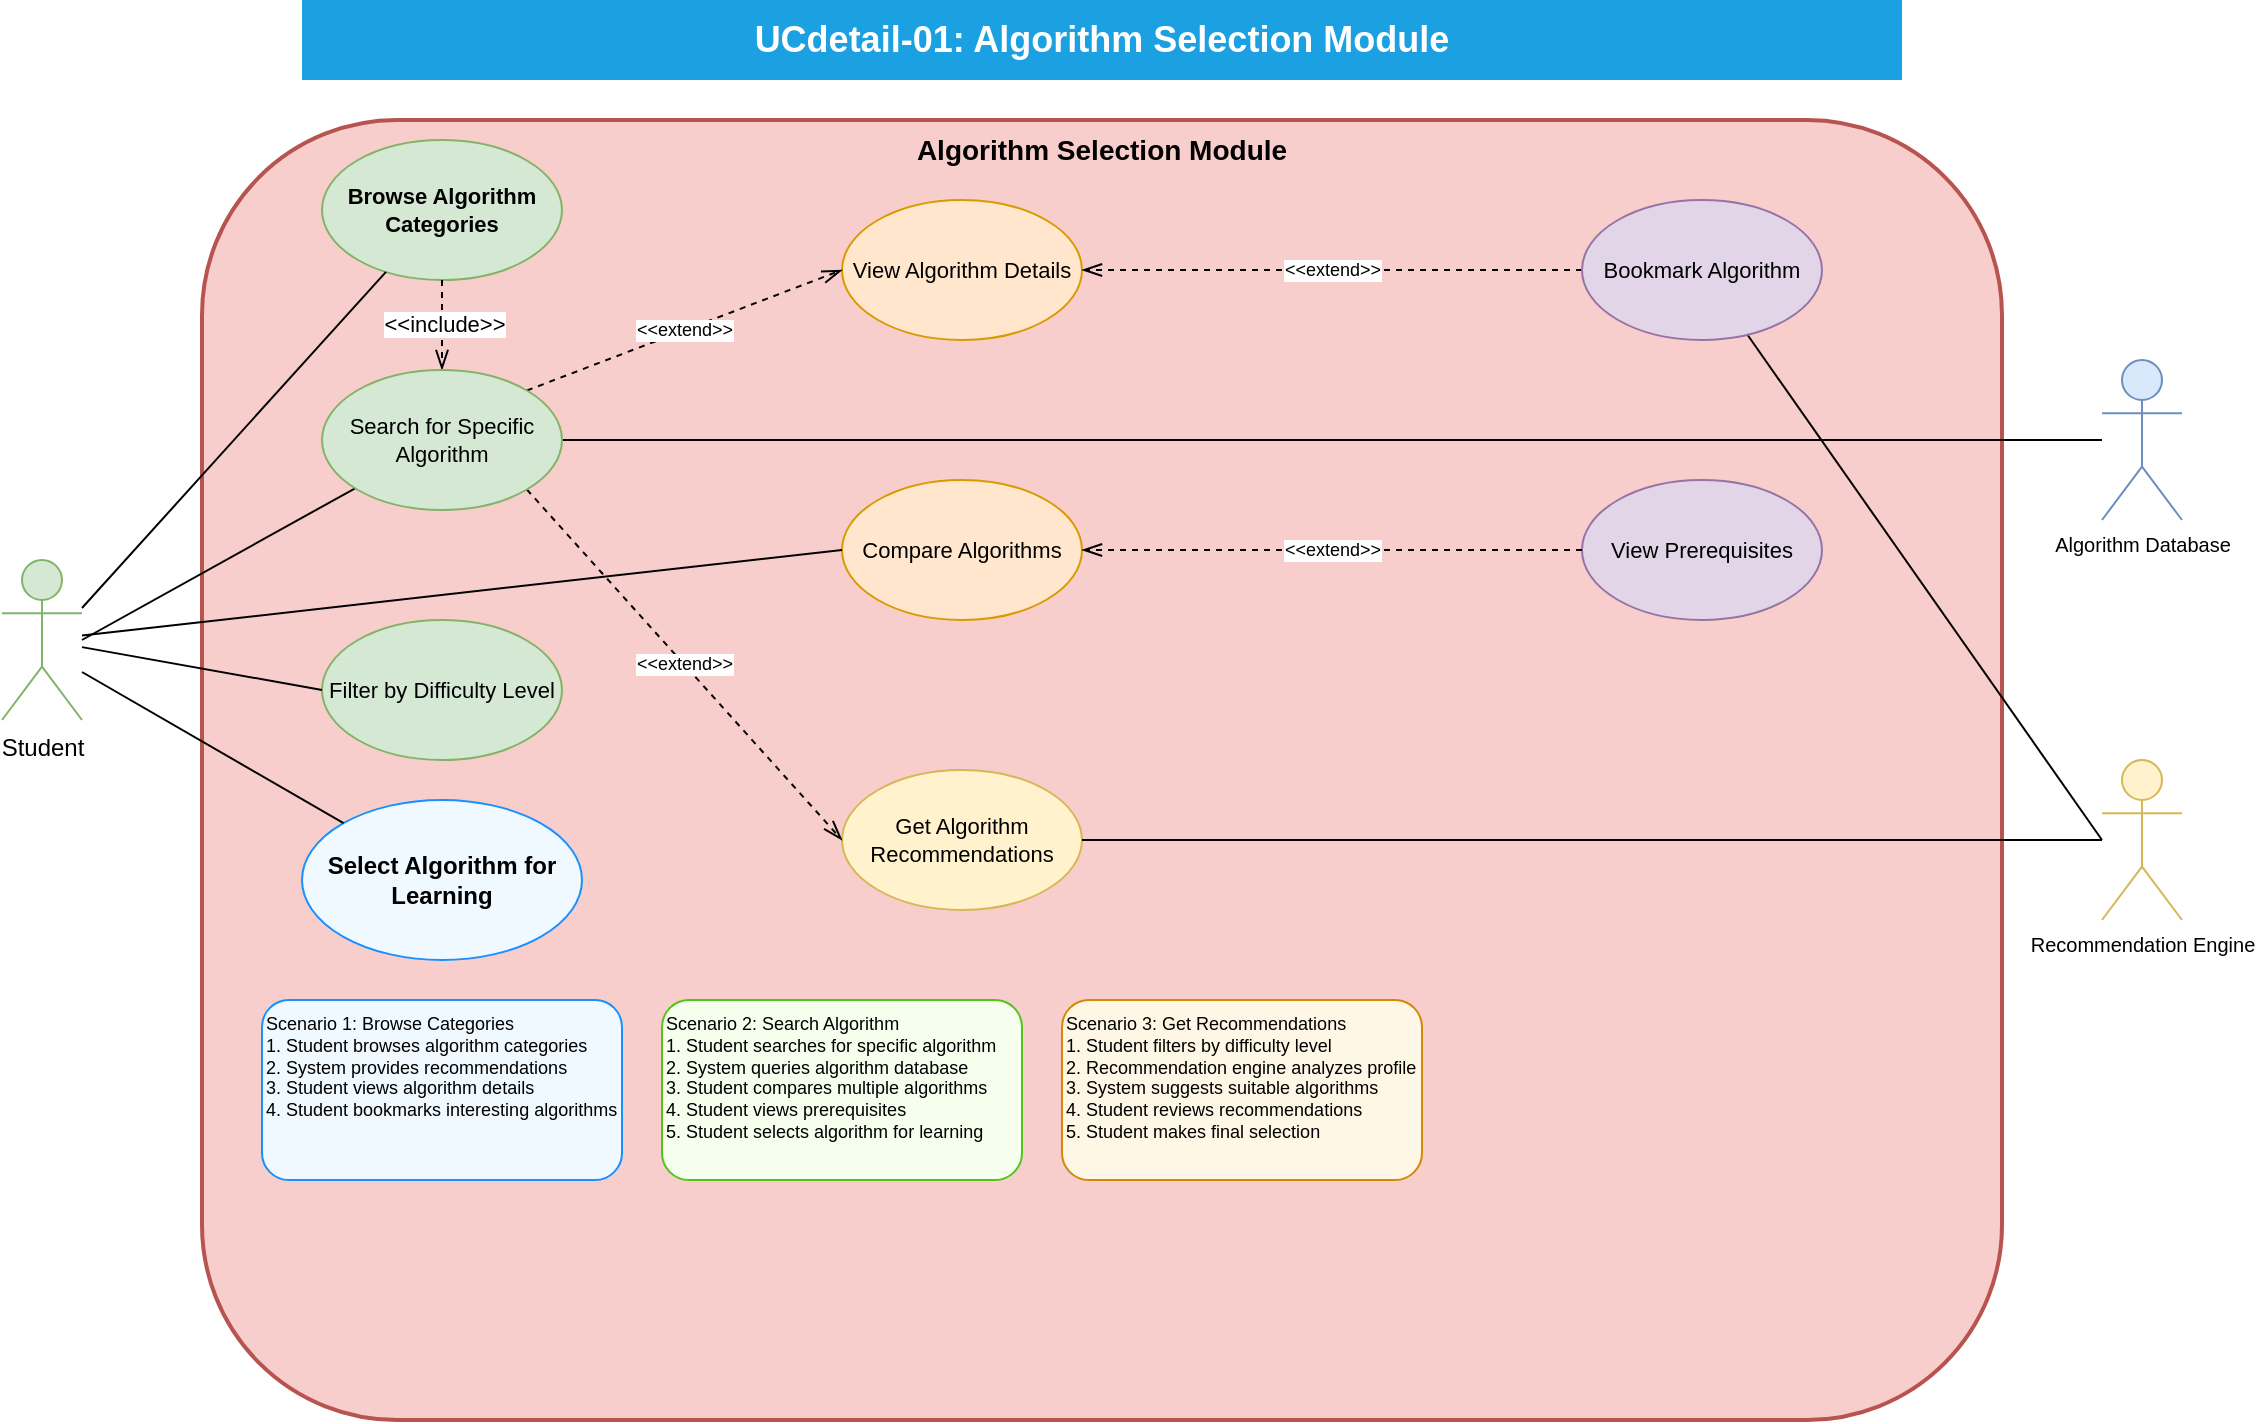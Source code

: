 <mxfile>
    <diagram name="UCdetail-01: Algorithm Selection Module" id="ucdetail-01">
        <mxGraphModel dx="1080" dy="338" grid="1" gridSize="10" guides="1" tooltips="1" connect="1" arrows="1" fold="1" page="1" pageScale="1" pageWidth="1200" pageHeight="800" math="0" shadow="0">
            <root>
                <mxCell id="0"/>
                <mxCell id="1" parent="0"/>
                <mxCell id="title" value="UCdetail-01: Algorithm Selection Module" style="text;html=1;align=center;verticalAlign=middle;whiteSpace=wrap;rounded=0;fontSize=18;fontStyle=1;fillColor=#1ba1e2;fontColor=#ffffff" parent="1" vertex="1">
                    <mxGeometry x="200" y="20" width="800" height="40" as="geometry"/>
                </mxCell>
                <mxCell id="system-boundary" value="Algorithm Selection Module" style="rounded=1;whiteSpace=wrap;html=1;fontSize=14;fontStyle=1;fillColor=#f8cecc;strokeColor=#b85450;strokeWidth=2;verticalAlign=top" parent="1" vertex="1">
                    <mxGeometry x="150" y="80" width="900" height="650" as="geometry"/>
                </mxCell>
                <mxCell id="student" value="Student" style="shape=umlActor;verticalLabelPosition=bottom;verticalAlign=top;html=1;outlineConnect=0;fontSize=12;fillColor=#d5e8d4;strokeColor=#82b366" parent="1" vertex="1">
                    <mxGeometry x="50" y="300" width="40" height="80" as="geometry"/>
                </mxCell>
                <mxCell id="algorithm-db" value="Algorithm Database" style="shape=umlActor;verticalLabelPosition=bottom;verticalAlign=top;html=1;outlineConnect=0;fontSize=10;fillColor=#dae8fc;strokeColor=#6c8ebf" parent="1" vertex="1">
                    <mxGeometry x="1100" y="200" width="40" height="80" as="geometry"/>
                </mxCell>
                <mxCell id="recommendation-engine" value="Recommendation Engine" style="shape=umlActor;verticalLabelPosition=bottom;verticalAlign=top;html=1;outlineConnect=0;fontSize=10;fillColor=#fff2cc;strokeColor=#d6b656" parent="1" vertex="1">
                    <mxGeometry x="1100" y="400" width="40" height="80" as="geometry"/>
                </mxCell>
                <mxCell id="browse-categories" value="Browse Algorithm Categories" style="ellipse;whiteSpace=wrap;html=1;fontSize=11;fillColor=#d5e8d4;strokeColor=#82b366;fontStyle=1" parent="1" vertex="1">
                    <mxGeometry x="210" y="90" width="120" height="70" as="geometry"/>
                </mxCell>
                <mxCell id="filter-by-difficulty" value="Filter by Difficulty Level" style="ellipse;whiteSpace=wrap;html=1;fontSize=11;fillColor=#d5e8d4;strokeColor=#82b366" parent="1" vertex="1">
                    <mxGeometry x="210" y="330" width="120" height="70" as="geometry"/>
                </mxCell>
                <mxCell id="view-algorithm-details" value="View Algorithm Details" style="ellipse;whiteSpace=wrap;html=1;fontSize=11;fillColor=#ffe6cc;strokeColor=#d79b00" parent="1" vertex="1">
                    <mxGeometry x="470" y="120" width="120" height="70" as="geometry"/>
                </mxCell>
                <mxCell id="compare-algorithms" value="Compare Algorithms" style="ellipse;whiteSpace=wrap;html=1;fontSize=11;fillColor=#ffe6cc;strokeColor=#d79b00" parent="1" vertex="1">
                    <mxGeometry x="470" y="260" width="120" height="70" as="geometry"/>
                </mxCell>
                <mxCell id="get-recommendations" value="Get Algorithm Recommendations" style="ellipse;whiteSpace=wrap;html=1;fontSize=11;fillColor=#fff2cc;strokeColor=#d6b656" parent="1" vertex="1">
                    <mxGeometry x="470" y="405" width="120" height="70" as="geometry"/>
                </mxCell>
                <mxCell id="view-prerequisites" value="View Prerequisites" style="ellipse;whiteSpace=wrap;html=1;fontSize=11;fillColor=#e1d5e7;strokeColor=#9673a6" parent="1" vertex="1">
                    <mxGeometry x="840" y="260" width="120" height="70" as="geometry"/>
                </mxCell>
                <mxCell id="select-algorithm" value="Select Algorithm for Learning" style="ellipse;whiteSpace=wrap;html=1;fontSize=12;fillColor=#f0f9ff;strokeColor=#1890ff;fontStyle=1" parent="1" vertex="1">
                    <mxGeometry x="200" y="420" width="140" height="80" as="geometry"/>
                </mxCell>
                <mxCell id="include1" value="&amp;lt;&amp;lt;extend&amp;gt;&amp;gt;" style="endArrow=openThin;html=1;rounded=0;fontSize=9;startSize=8;endSize=8;dashed=1;exitX=1;exitY=1;entryX=0;entryY=0.5;exitDx=0;exitDy=0;entryDx=0;entryDy=0;" parent="1" source="search-algorithms" target="get-recommendations" edge="1">
                    <mxGeometry width="50" height="50" relative="1" as="geometry">
                        <mxPoint x="400" y="350" as="sourcePoint"/>
                        <mxPoint x="450" y="300" as="targetPoint"/>
                    </mxGeometry>
                </mxCell>
                <mxCell id="include2" value="&amp;lt;&amp;lt;extend&amp;gt;&amp;gt;" style="endArrow=openThin;html=1;rounded=0;fontSize=9;startSize=8;endSize=8;dashed=1;exitX=1;exitY=0;entryX=0;entryY=0.5;exitDx=0;exitDy=0;entryDx=0;entryDy=0;" parent="1" source="search-algorithms" target="view-algorithm-details" edge="1">
                    <mxGeometry width="50" height="50" relative="1" as="geometry">
                        <mxPoint x="400" y="350" as="sourcePoint"/>
                        <mxPoint x="450" y="300" as="targetPoint"/>
                    </mxGeometry>
                </mxCell>
                <mxCell id="extend1" value="&amp;lt;&amp;lt;extend&amp;gt;&amp;gt;" style="endArrow=openThin;html=1;rounded=0;fontSize=9;startSize=8;endSize=8;dashed=1;exitX=0;exitY=0.5;entryX=1;entryY=0.5;entryDx=0;entryDy=0;exitDx=0;exitDy=0;" parent="1" source="bookmark-algorithm" target="view-algorithm-details" edge="1">
                    <mxGeometry width="50" height="50" relative="1" as="geometry">
                        <mxPoint x="400" y="350" as="sourcePoint"/>
                        <mxPoint x="450" y="300" as="targetPoint"/>
                    </mxGeometry>
                </mxCell>
                <mxCell id="extend2" value="&amp;lt;&amp;lt;extend&amp;gt;&amp;gt;" style="endArrow=openThin;html=1;rounded=0;fontSize=9;startSize=8;endSize=8;dashed=1;exitX=0;exitY=0.5;entryX=1;entryY=0.5;exitDx=0;exitDy=0;entryDx=0;entryDy=0;" parent="1" source="view-prerequisites" target="compare-algorithms" edge="1">
                    <mxGeometry width="50" height="50" relative="1" as="geometry">
                        <mxPoint x="400" y="350" as="sourcePoint"/>
                        <mxPoint x="450" y="300" as="targetPoint"/>
                    </mxGeometry>
                </mxCell>
                <mxCell id="student-browse" value="" style="endArrow=none;html=1;rounded=0;fontSize=12;startSize=8;endSize=8;exitX=1;exitY=0.3;" parent="1" source="student" target="browse-categories" edge="1">
                    <mxGeometry width="50" height="50" relative="1" as="geometry">
                        <mxPoint x="400" y="400" as="sourcePoint"/>
                        <mxPoint x="450" y="350" as="targetPoint"/>
                    </mxGeometry>
                </mxCell>
                <mxCell id="student-search" value="" style="endArrow=none;html=1;rounded=0;fontSize=12;startSize=8;endSize=8;exitX=1;exitY=0.5;" parent="1" source="student" target="search-algorithms" edge="1">
                    <mxGeometry width="50" height="50" relative="1" as="geometry">
                        <mxPoint x="400" y="400" as="sourcePoint"/>
                        <mxPoint x="450" y="350" as="targetPoint"/>
                    </mxGeometry>
                </mxCell>
                <mxCell id="student-select" value="" style="endArrow=none;html=1;rounded=0;fontSize=12;startSize=8;endSize=8;exitX=1;exitY=0.7;" parent="1" source="student" target="select-algorithm" edge="1">
                    <mxGeometry width="50" height="50" relative="1" as="geometry">
                        <mxPoint x="400" y="400" as="sourcePoint"/>
                        <mxPoint x="450" y="350" as="targetPoint"/>
                    </mxGeometry>
                </mxCell>
                <mxCell id="db-connection" value="" style="endArrow=none;html=1;rounded=0;fontSize=12;startSize=8;endSize=8;exitX=0;exitY=0.5;" parent="1" source="algorithm-db" target="search-algorithms" edge="1">
                    <mxGeometry width="50" height="50" relative="1" as="geometry">
                        <mxPoint x="400" y="400" as="sourcePoint"/>
                        <mxPoint x="450" y="350" as="targetPoint"/>
                    </mxGeometry>
                </mxCell>
                <mxCell id="scenario-browse" value="Scenario 1: Browse Categories&#xa;1. Student browses algorithm categories&#xa;2. System provides recommendations&#xa;3. Student views algorithm details&#xa;4. Student bookmarks interesting algorithms" style="rounded=1;whiteSpace=wrap;html=1;fontSize=9;align=left;verticalAlign=top;fillColor=#f0f9ff;strokeColor=#1890ff" parent="1" vertex="1">
                    <mxGeometry x="180" y="520" width="180" height="90" as="geometry"/>
                </mxCell>
                <mxCell id="scenario-search" value="Scenario 2: Search Algorithm&#xa;1. Student searches for specific algorithm&#xa;2. System queries algorithm database&#xa;3. Student compares multiple algorithms&#xa;4. Student views prerequisites&#xa;5. Student selects algorithm for learning" style="rounded=1;whiteSpace=wrap;html=1;fontSize=9;align=left;verticalAlign=top;fillColor=#f6ffed;strokeColor=#52c41a" parent="1" vertex="1">
                    <mxGeometry x="380" y="520" width="180" height="90" as="geometry"/>
                </mxCell>
                <mxCell id="scenario-recommend" value="Scenario 3: Get Recommendations&#xa;1. Student filters by difficulty level&#xa;2. Recommendation engine analyzes profile&#xa;3. System suggests suitable algorithms&#xa;4. Student reviews recommendations&#xa;5. Student makes final selection" style="rounded=1;whiteSpace=wrap;html=1;fontSize=9;align=left;verticalAlign=top;fillColor=#fff7e6;strokeColor=#d48806" parent="1" vertex="1">
                    <mxGeometry x="580" y="520" width="180" height="90" as="geometry"/>
                </mxCell>
                <mxCell id="3" value="" style="endArrow=none;html=1;rounded=0;fontSize=12;startSize=8;endSize=8;exitX=0;exitY=0.5;" edge="1" parent="1" source="recommendation-engine" target="bookmark-algorithm">
                    <mxGeometry width="50" height="50" relative="1" as="geometry">
                        <mxPoint x="1100" y="440" as="sourcePoint"/>
                        <mxPoint x="397" y="297" as="targetPoint"/>
                    </mxGeometry>
                </mxCell>
                <mxCell id="bookmark-algorithm" value="Bookmark Algorithm" style="ellipse;whiteSpace=wrap;html=1;fontSize=11;fillColor=#e1d5e7;strokeColor=#9673a6" parent="1" vertex="1">
                    <mxGeometry x="840" y="120" width="120" height="70" as="geometry"/>
                </mxCell>
                <mxCell id="5" value="" style="endArrow=none;html=1;rounded=0;fontSize=12;startSize=8;endSize=8;exitX=1;exitY=0.5;exitDx=0;exitDy=0;" edge="1" parent="1" source="get-recommendations" target="recommendation-engine">
                    <mxGeometry width="50" height="50" relative="1" as="geometry">
                        <mxPoint x="540" y="417.23" as="sourcePoint"/>
                        <mxPoint x="769.173" y="462.761" as="targetPoint"/>
                    </mxGeometry>
                </mxCell>
                <mxCell id="6" value="" style="endArrow=none;html=1;rounded=0;fontSize=12;startSize=8;endSize=8;entryX=0;entryY=0.5;entryDx=0;entryDy=0;" edge="1" parent="1" source="student" target="filter-by-difficulty">
                    <mxGeometry width="50" height="50" relative="1" as="geometry">
                        <mxPoint x="530" y="450" as="sourcePoint"/>
                        <mxPoint x="1110" y="450" as="targetPoint"/>
                    </mxGeometry>
                </mxCell>
                <mxCell id="7" value="" style="endArrow=openThin;html=1;rounded=0;fontSize=9;startSize=8;endSize=8;dashed=1;exitX=0.5;exitY=1;entryX=0.5;entryY=0;" edge="1" parent="1" source="browse-categories" target="search-algorithms">
                    <mxGeometry width="50" height="50" relative="1" as="geometry">
                        <mxPoint x="270" y="210" as="sourcePoint"/>
                        <mxPoint x="460" y="405" as="targetPoint"/>
                    </mxGeometry>
                </mxCell>
                <mxCell id="11" value="&amp;lt;&amp;lt;include&amp;gt;&amp;gt;" style="edgeLabel;html=1;align=center;verticalAlign=middle;resizable=0;points=[];" vertex="1" connectable="0" parent="7">
                    <mxGeometry x="-0.027" y="1" relative="1" as="geometry">
                        <mxPoint as="offset"/>
                    </mxGeometry>
                </mxCell>
                <mxCell id="search-algorithms" value="Search for Specific Algorithm" style="ellipse;whiteSpace=wrap;html=1;fontSize=11;fillColor=#d5e8d4;strokeColor=#82b366" parent="1" vertex="1">
                    <mxGeometry x="210" y="205" width="120" height="70" as="geometry"/>
                </mxCell>
                <mxCell id="13" value="" style="endArrow=none;html=1;rounded=0;fontSize=12;startSize=8;endSize=8;entryX=0;entryY=0.5;entryDx=0;entryDy=0;" edge="1" parent="1" source="student" target="compare-algorithms">
                    <mxGeometry width="50" height="50" relative="1" as="geometry">
                        <mxPoint x="100" y="350" as="sourcePoint"/>
                        <mxPoint x="237" y="274" as="targetPoint"/>
                    </mxGeometry>
                </mxCell>
            </root>
        </mxGraphModel>
    </diagram>
</mxfile>